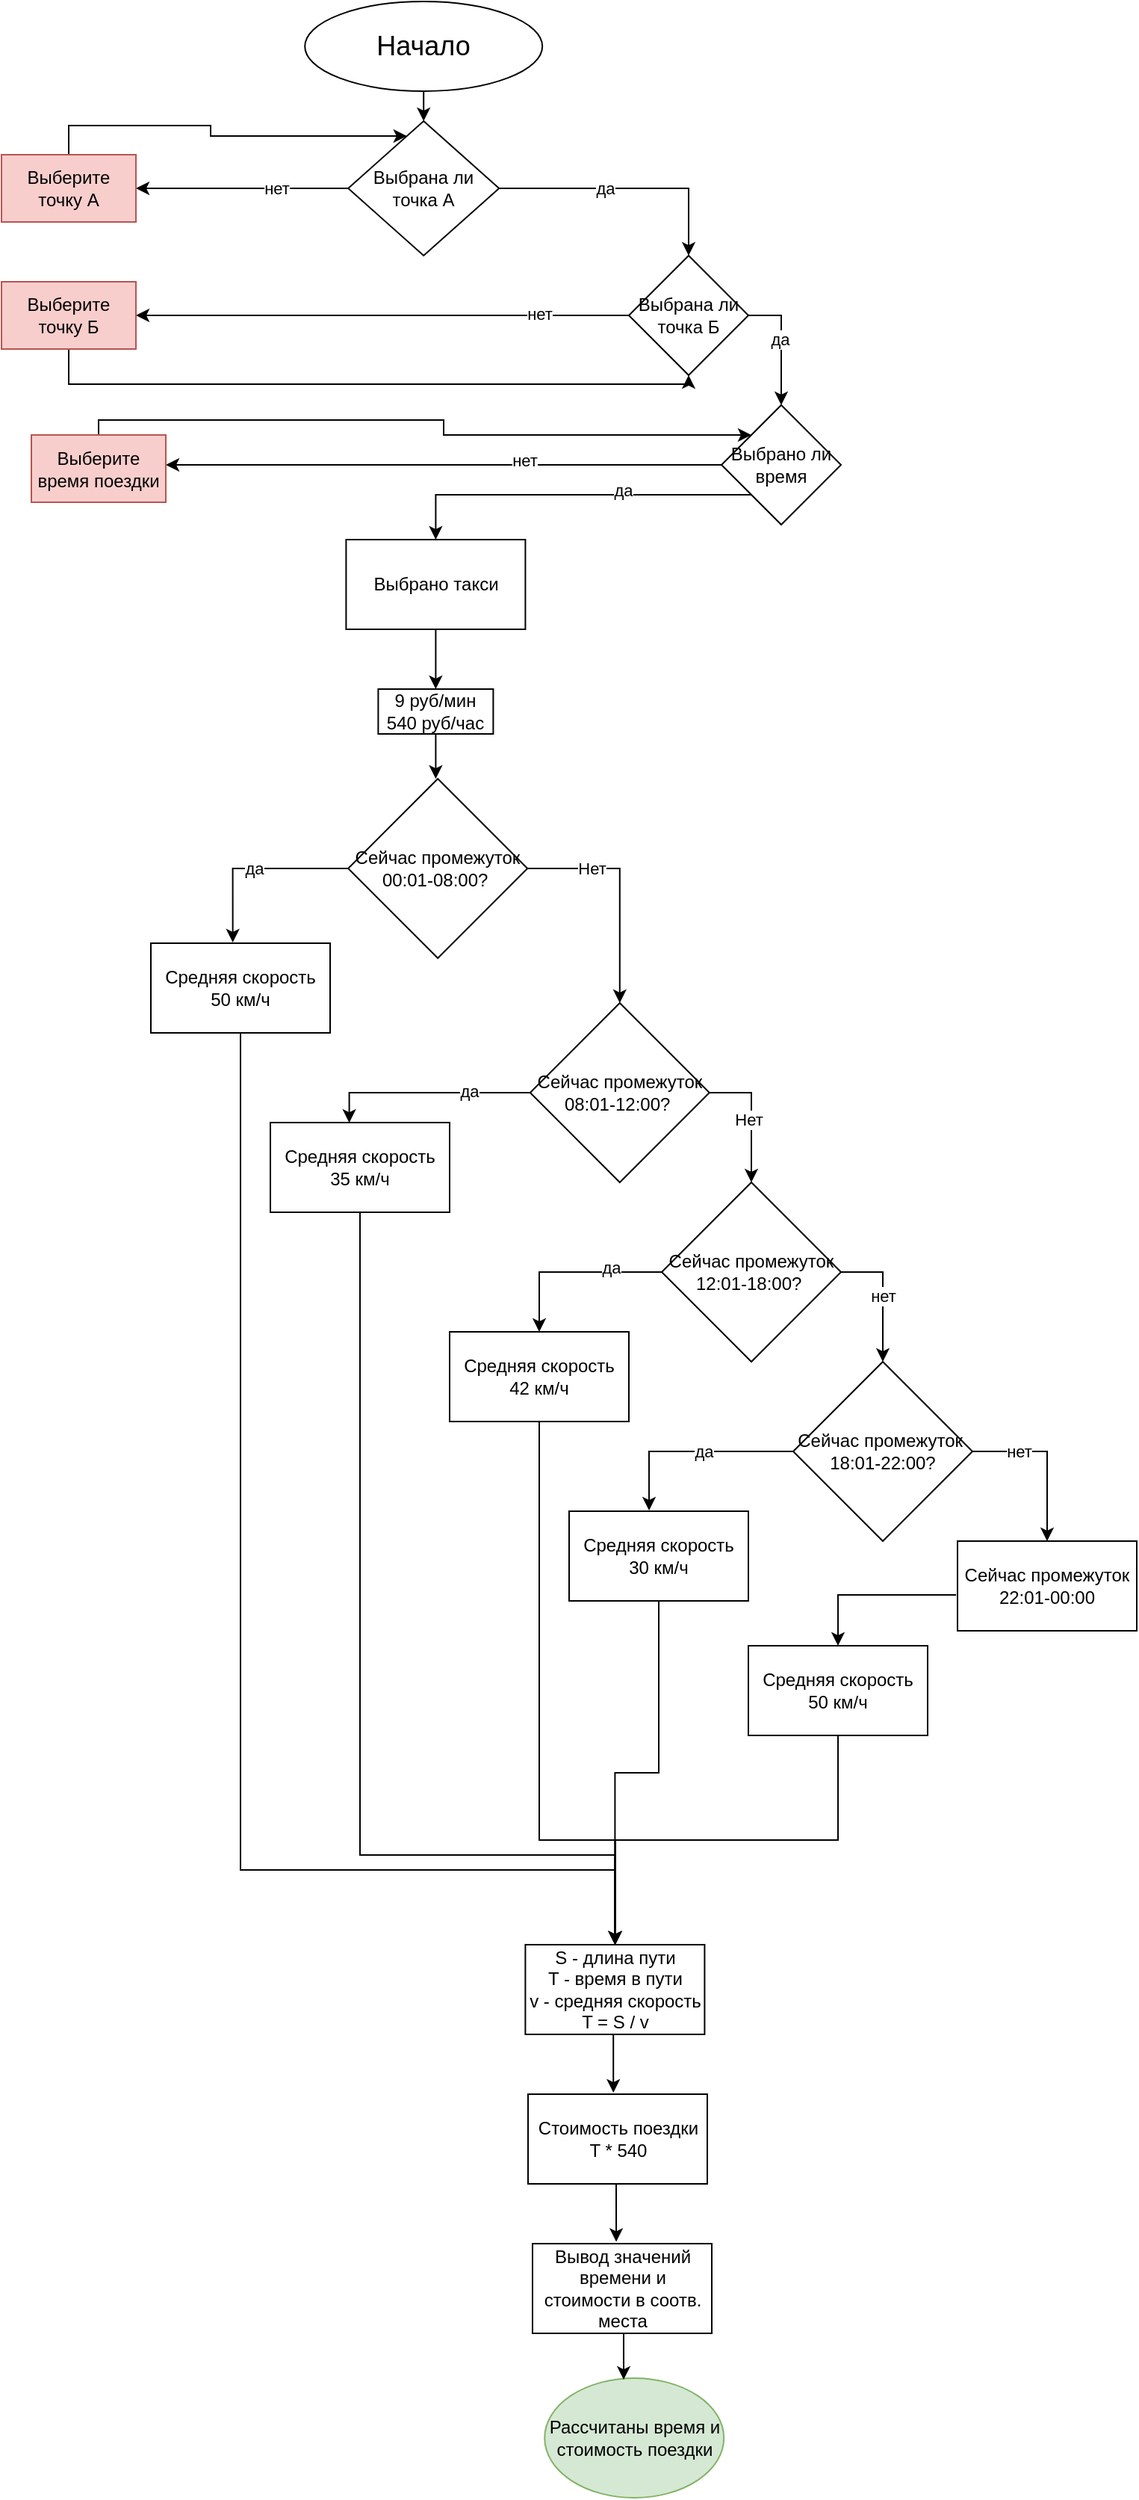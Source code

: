 <mxfile version="13.6.2" type="device"><diagram id="ChzwEVpDIQA1WVXcdSTy" name="Page-1"><mxGraphModel dx="1422" dy="832" grid="1" gridSize="10" guides="1" tooltips="1" connect="1" arrows="1" fold="1" page="1" pageScale="1" pageWidth="827" pageHeight="1169" background="none" math="0" shadow="0"><root><mxCell id="0"/><mxCell id="1" parent="0"/><mxCell id="BLu80fkr8uCNwcngHHHP-33" style="edgeStyle=orthogonalEdgeStyle;rounded=0;orthogonalLoop=1;jettySize=auto;html=1;exitX=0.5;exitY=1;exitDx=0;exitDy=0;entryX=0.5;entryY=0;entryDx=0;entryDy=0;" parent="1" source="BLu80fkr8uCNwcngHHHP-1" target="BLu80fkr8uCNwcngHHHP-32" edge="1"><mxGeometry relative="1" as="geometry"/></mxCell><mxCell id="BLu80fkr8uCNwcngHHHP-1" value="&lt;font style=&quot;font-size: 18px&quot;&gt;Начало&lt;/font&gt;" style="ellipse;whiteSpace=wrap;html=1;" parent="1" vertex="1"><mxGeometry x="323.1" y="20" width="159" height="60" as="geometry"/></mxCell><mxCell id="BLu80fkr8uCNwcngHHHP-24" style="edgeStyle=orthogonalEdgeStyle;rounded=0;orthogonalLoop=1;jettySize=auto;html=1;exitX=0.5;exitY=1;exitDx=0;exitDy=0;" parent="1" source="BLu80fkr8uCNwcngHHHP-2" target="BLu80fkr8uCNwcngHHHP-23" edge="1"><mxGeometry relative="1" as="geometry"/></mxCell><mxCell id="BLu80fkr8uCNwcngHHHP-2" value="Выбрано такси&lt;br&gt;" style="rounded=0;whiteSpace=wrap;html=1;" parent="1" vertex="1"><mxGeometry x="350.7" y="380" width="120" height="60" as="geometry"/></mxCell><mxCell id="BLu80fkr8uCNwcngHHHP-25" style="edgeStyle=orthogonalEdgeStyle;rounded=0;orthogonalLoop=1;jettySize=auto;html=1;exitX=0.5;exitY=1;exitDx=0;exitDy=0;entryX=0.5;entryY=0;entryDx=0;entryDy=0;" parent="1" source="BLu80fkr8uCNwcngHHHP-23" edge="1"><mxGeometry relative="1" as="geometry"><mxPoint x="410.7" y="540" as="targetPoint"/></mxGeometry></mxCell><mxCell id="BLu80fkr8uCNwcngHHHP-23" value="9 руб/мин&lt;br&gt;540 руб/час" style="rounded=0;whiteSpace=wrap;html=1;" parent="1" vertex="1"><mxGeometry x="372.2" y="480" width="77" height="30" as="geometry"/></mxCell><mxCell id="BLu80fkr8uCNwcngHHHP-52" style="edgeStyle=orthogonalEdgeStyle;rounded=0;orthogonalLoop=1;jettySize=auto;html=1;exitX=0.5;exitY=1;exitDx=0;exitDy=0;entryX=0.476;entryY=-0.017;entryDx=0;entryDy=0;entryPerimeter=0;" parent="1" source="BLu80fkr8uCNwcngHHHP-26" target="BLu80fkr8uCNwcngHHHP-51" edge="1"><mxGeometry relative="1" as="geometry"/></mxCell><mxCell id="BLu80fkr8uCNwcngHHHP-26" value="S - длина пути&lt;br&gt;T - время в пути&lt;br&gt;v - средняя скорость&lt;br&gt;T = S / v" style="rounded=0;whiteSpace=wrap;html=1;" parent="1" vertex="1"><mxGeometry x="470.7" y="1320" width="120" height="60" as="geometry"/></mxCell><mxCell id="BLu80fkr8uCNwcngHHHP-35" style="edgeStyle=orthogonalEdgeStyle;rounded=0;orthogonalLoop=1;jettySize=auto;html=1;exitX=0;exitY=0.5;exitDx=0;exitDy=0;" parent="1" source="BLu80fkr8uCNwcngHHHP-32" edge="1"><mxGeometry relative="1" as="geometry"><mxPoint x="210" y="145" as="targetPoint"/></mxGeometry></mxCell><mxCell id="BLu80fkr8uCNwcngHHHP-36" value="нет" style="edgeLabel;html=1;align=center;verticalAlign=middle;resizable=0;points=[];" parent="BLu80fkr8uCNwcngHHHP-35" vertex="1" connectable="0"><mxGeometry x="-0.33" relative="1" as="geometry"><mxPoint as="offset"/></mxGeometry></mxCell><mxCell id="BLu80fkr8uCNwcngHHHP-38" style="edgeStyle=orthogonalEdgeStyle;rounded=0;orthogonalLoop=1;jettySize=auto;html=1;exitX=1;exitY=0.5;exitDx=0;exitDy=0;entryX=0.5;entryY=0;entryDx=0;entryDy=0;" parent="1" source="BLu80fkr8uCNwcngHHHP-32" target="BLu80fkr8uCNwcngHHHP-37" edge="1"><mxGeometry relative="1" as="geometry"/></mxCell><mxCell id="BLu80fkr8uCNwcngHHHP-42" value="да" style="edgeLabel;html=1;align=center;verticalAlign=middle;resizable=0;points=[];" parent="BLu80fkr8uCNwcngHHHP-38" vertex="1" connectable="0"><mxGeometry x="-0.177" relative="1" as="geometry"><mxPoint as="offset"/></mxGeometry></mxCell><mxCell id="BLu80fkr8uCNwcngHHHP-32" value="Выбрана ли точка А" style="rhombus;whiteSpace=wrap;html=1;" parent="1" vertex="1"><mxGeometry x="352.1" y="100" width="101" height="90" as="geometry"/></mxCell><mxCell id="BLu80fkr8uCNwcngHHHP-40" style="edgeStyle=orthogonalEdgeStyle;rounded=0;orthogonalLoop=1;jettySize=auto;html=1;exitX=0;exitY=0.5;exitDx=0;exitDy=0;entryX=1;entryY=0.5;entryDx=0;entryDy=0;" parent="1" source="BLu80fkr8uCNwcngHHHP-37" edge="1"><mxGeometry relative="1" as="geometry"><mxPoint x="210" y="230" as="targetPoint"/></mxGeometry></mxCell><mxCell id="BLu80fkr8uCNwcngHHHP-43" value="нет" style="edgeLabel;html=1;align=center;verticalAlign=middle;resizable=0;points=[];" parent="BLu80fkr8uCNwcngHHHP-40" vertex="1" connectable="0"><mxGeometry x="-0.634" y="-1" relative="1" as="geometry"><mxPoint as="offset"/></mxGeometry></mxCell><mxCell id="BLu80fkr8uCNwcngHHHP-44" style="edgeStyle=orthogonalEdgeStyle;rounded=0;orthogonalLoop=1;jettySize=auto;html=1;exitX=1;exitY=0.5;exitDx=0;exitDy=0;entryX=0.5;entryY=0;entryDx=0;entryDy=0;" parent="1" source="BLu80fkr8uCNwcngHHHP-37" target="BLu80fkr8uCNwcngHHHP-41" edge="1"><mxGeometry relative="1" as="geometry"/></mxCell><mxCell id="Vukp9Iy6jy764KJ2jI-r-1" value="да&lt;br&gt;" style="edgeLabel;html=1;align=center;verticalAlign=middle;resizable=0;points=[];" parent="BLu80fkr8uCNwcngHHHP-44" vertex="1" connectable="0"><mxGeometry x="-0.073" y="-1" relative="1" as="geometry"><mxPoint as="offset"/></mxGeometry></mxCell><mxCell id="BLu80fkr8uCNwcngHHHP-37" value="Выбрана ли точка Б" style="rhombus;whiteSpace=wrap;html=1;fillColor=none;" parent="1" vertex="1"><mxGeometry x="540" y="190" width="80" height="80" as="geometry"/></mxCell><mxCell id="BLu80fkr8uCNwcngHHHP-46" style="edgeStyle=orthogonalEdgeStyle;rounded=0;orthogonalLoop=1;jettySize=auto;html=1;exitX=0;exitY=0.5;exitDx=0;exitDy=0;" parent="1" source="BLu80fkr8uCNwcngHHHP-41" edge="1"><mxGeometry relative="1" as="geometry"><mxPoint x="230" y="330" as="targetPoint"/></mxGeometry></mxCell><mxCell id="BLu80fkr8uCNwcngHHHP-47" value="нет" style="edgeLabel;html=1;align=center;verticalAlign=middle;resizable=0;points=[];" parent="BLu80fkr8uCNwcngHHHP-46" vertex="1" connectable="0"><mxGeometry x="-0.289" y="-3" relative="1" as="geometry"><mxPoint as="offset"/></mxGeometry></mxCell><mxCell id="BLu80fkr8uCNwcngHHHP-49" style="edgeStyle=orthogonalEdgeStyle;rounded=0;orthogonalLoop=1;jettySize=auto;html=1;exitX=0;exitY=1;exitDx=0;exitDy=0;entryX=0.5;entryY=0;entryDx=0;entryDy=0;" parent="1" source="BLu80fkr8uCNwcngHHHP-41" target="BLu80fkr8uCNwcngHHHP-2" edge="1"><mxGeometry relative="1" as="geometry"/></mxCell><mxCell id="BLu80fkr8uCNwcngHHHP-50" value="да" style="edgeLabel;html=1;align=center;verticalAlign=middle;resizable=0;points=[];" parent="BLu80fkr8uCNwcngHHHP-49" vertex="1" connectable="0"><mxGeometry x="-0.289" y="-3" relative="1" as="geometry"><mxPoint as="offset"/></mxGeometry></mxCell><mxCell id="BLu80fkr8uCNwcngHHHP-41" value="Выбрано ли время" style="rhombus;whiteSpace=wrap;html=1;fillColor=none;" parent="1" vertex="1"><mxGeometry x="602" y="290" width="80" height="80" as="geometry"/></mxCell><mxCell id="CEqV6sGIcJELi1cVmxfD-2" style="edgeStyle=orthogonalEdgeStyle;rounded=0;orthogonalLoop=1;jettySize=auto;html=1;exitX=0.5;exitY=1;exitDx=0;exitDy=0;entryX=0.467;entryY=-0.016;entryDx=0;entryDy=0;entryPerimeter=0;" parent="1" source="BLu80fkr8uCNwcngHHHP-51" edge="1"><mxGeometry relative="1" as="geometry"><mxPoint x="531.54" y="1518.72" as="targetPoint"/></mxGeometry></mxCell><mxCell id="BLu80fkr8uCNwcngHHHP-51" value="&lt;div&gt;Стоимость поездки&lt;/div&gt;&lt;div&gt;T * 540&lt;/div&gt;" style="rounded=0;whiteSpace=wrap;html=1;" parent="1" vertex="1"><mxGeometry x="472.5" y="1420" width="120" height="60" as="geometry"/></mxCell><mxCell id="pxvmy0C7_yC1zPlo0IIN-1" value="Рассчитаны время и стоимость поездки" style="ellipse;whiteSpace=wrap;html=1;fillColor=#d5e8d4;strokeColor=#82b366;" parent="1" vertex="1"><mxGeometry x="483.6" y="1610" width="120" height="80" as="geometry"/></mxCell><mxCell id="pxvmy0C7_yC1zPlo0IIN-3" style="edgeStyle=orthogonalEdgeStyle;rounded=0;orthogonalLoop=1;jettySize=auto;html=1;exitX=0.5;exitY=1;exitDx=0;exitDy=0;entryX=0.441;entryY=0.013;entryDx=0;entryDy=0;entryPerimeter=0;" parent="1" source="pxvmy0C7_yC1zPlo0IIN-2" target="pxvmy0C7_yC1zPlo0IIN-1" edge="1"><mxGeometry relative="1" as="geometry"/></mxCell><mxCell id="pxvmy0C7_yC1zPlo0IIN-2" value="Вывод значений времени и стоимости в соотв. места" style="rounded=0;whiteSpace=wrap;html=1;" parent="1" vertex="1"><mxGeometry x="475.5" y="1520" width="120" height="60" as="geometry"/></mxCell><mxCell id="HtGmO6er4ZVbKxw6CgCP-1" style="edgeStyle=orthogonalEdgeStyle;rounded=0;orthogonalLoop=1;jettySize=auto;html=1;exitX=0.5;exitY=0;exitDx=0;exitDy=0;" edge="1" parent="1" source="Vukp9Iy6jy764KJ2jI-r-2" target="BLu80fkr8uCNwcngHHHP-32"><mxGeometry relative="1" as="geometry"><Array as="points"><mxPoint x="165" y="103"/><mxPoint x="260" y="103"/><mxPoint x="260" y="110"/></Array></mxGeometry></mxCell><mxCell id="Vukp9Iy6jy764KJ2jI-r-2" value="&lt;span&gt;Выберите точку А&lt;/span&gt;" style="rounded=0;whiteSpace=wrap;html=1;fillColor=#f8cecc;strokeColor=#b85450;" parent="1" vertex="1"><mxGeometry x="120" y="122.5" width="90" height="45" as="geometry"/></mxCell><mxCell id="HtGmO6er4ZVbKxw6CgCP-2" style="edgeStyle=orthogonalEdgeStyle;rounded=0;orthogonalLoop=1;jettySize=auto;html=1;exitX=0.5;exitY=1;exitDx=0;exitDy=0;" edge="1" parent="1" source="Vukp9Iy6jy764KJ2jI-r-3" target="BLu80fkr8uCNwcngHHHP-37"><mxGeometry relative="1" as="geometry"><mxPoint x="550" y="300" as="targetPoint"/><Array as="points"><mxPoint x="165" y="276"/><mxPoint x="580" y="276"/></Array></mxGeometry></mxCell><mxCell id="Vukp9Iy6jy764KJ2jI-r-3" value="&lt;span&gt;Выберите точку Б&lt;/span&gt;" style="rounded=0;whiteSpace=wrap;html=1;fillColor=#f8cecc;strokeColor=#b85450;" parent="1" vertex="1"><mxGeometry x="120" y="207.5" width="90" height="45" as="geometry"/></mxCell><mxCell id="HtGmO6er4ZVbKxw6CgCP-3" style="edgeStyle=orthogonalEdgeStyle;rounded=0;orthogonalLoop=1;jettySize=auto;html=1;exitX=0.5;exitY=0;exitDx=0;exitDy=0;" edge="1" parent="1" source="Vukp9Iy6jy764KJ2jI-r-4" target="BLu80fkr8uCNwcngHHHP-41"><mxGeometry relative="1" as="geometry"><Array as="points"><mxPoint x="185" y="300"/><mxPoint x="416" y="300"/><mxPoint x="416" y="310"/></Array></mxGeometry></mxCell><mxCell id="Vukp9Iy6jy764KJ2jI-r-4" value="&lt;span&gt;Выберите время поездки&lt;br&gt;&lt;/span&gt;" style="rounded=0;whiteSpace=wrap;html=1;fillColor=#f8cecc;strokeColor=#b85450;" parent="1" vertex="1"><mxGeometry x="140" y="310" width="90" height="45" as="geometry"/></mxCell><mxCell id="Vukp9Iy6jy764KJ2jI-r-10" style="edgeStyle=orthogonalEdgeStyle;rounded=0;orthogonalLoop=1;jettySize=auto;html=1;exitX=1;exitY=0.5;exitDx=0;exitDy=0;entryX=0.5;entryY=0;entryDx=0;entryDy=0;" parent="1" source="Vukp9Iy6jy764KJ2jI-r-5" target="Vukp9Iy6jy764KJ2jI-r-6" edge="1"><mxGeometry relative="1" as="geometry"/></mxCell><mxCell id="Vukp9Iy6jy764KJ2jI-r-11" value="Нет" style="edgeLabel;html=1;align=center;verticalAlign=middle;resizable=0;points=[];" parent="Vukp9Iy6jy764KJ2jI-r-10" vertex="1" connectable="0"><mxGeometry x="-0.437" y="-3" relative="1" as="geometry"><mxPoint y="-3" as="offset"/></mxGeometry></mxCell><mxCell id="Vukp9Iy6jy764KJ2jI-r-22" value="да" style="edgeStyle=orthogonalEdgeStyle;rounded=0;orthogonalLoop=1;jettySize=auto;html=1;exitX=0;exitY=0.5;exitDx=0;exitDy=0;entryX=0.457;entryY=-0.009;entryDx=0;entryDy=0;entryPerimeter=0;" parent="1" source="Vukp9Iy6jy764KJ2jI-r-5" target="Vukp9Iy6jy764KJ2jI-r-16" edge="1"><mxGeometry relative="1" as="geometry"/></mxCell><mxCell id="Vukp9Iy6jy764KJ2jI-r-5" value="Сейчас промежуток&lt;br&gt;00:01-08:00?&amp;nbsp;" style="rhombus;whiteSpace=wrap;html=1;" parent="1" vertex="1"><mxGeometry x="352.1" y="540" width="120" height="120" as="geometry"/></mxCell><mxCell id="Vukp9Iy6jy764KJ2jI-r-12" style="edgeStyle=orthogonalEdgeStyle;rounded=0;orthogonalLoop=1;jettySize=auto;html=1;exitX=1;exitY=0.5;exitDx=0;exitDy=0;entryX=0.5;entryY=0;entryDx=0;entryDy=0;" parent="1" source="Vukp9Iy6jy764KJ2jI-r-6" target="Vukp9Iy6jy764KJ2jI-r-7" edge="1"><mxGeometry relative="1" as="geometry"/></mxCell><mxCell id="Vukp9Iy6jy764KJ2jI-r-13" value="Нет&lt;br&gt;" style="edgeLabel;html=1;align=center;verticalAlign=middle;resizable=0;points=[];" parent="Vukp9Iy6jy764KJ2jI-r-12" vertex="1" connectable="0"><mxGeometry x="0.038" y="-2" relative="1" as="geometry"><mxPoint as="offset"/></mxGeometry></mxCell><mxCell id="Vukp9Iy6jy764KJ2jI-r-23" style="edgeStyle=orthogonalEdgeStyle;rounded=0;orthogonalLoop=1;jettySize=auto;html=1;exitX=0;exitY=0.5;exitDx=0;exitDy=0;entryX=0.44;entryY=0.002;entryDx=0;entryDy=0;entryPerimeter=0;" parent="1" source="Vukp9Iy6jy764KJ2jI-r-6" target="Vukp9Iy6jy764KJ2jI-r-18" edge="1"><mxGeometry relative="1" as="geometry"/></mxCell><mxCell id="Vukp9Iy6jy764KJ2jI-r-29" value="да" style="edgeLabel;html=1;align=center;verticalAlign=middle;resizable=0;points=[];" parent="Vukp9Iy6jy764KJ2jI-r-23" vertex="1" connectable="0"><mxGeometry x="-0.418" y="-1" relative="1" as="geometry"><mxPoint as="offset"/></mxGeometry></mxCell><mxCell id="Vukp9Iy6jy764KJ2jI-r-6" value="Сейчас промежуток&lt;br&gt;08:01-12:00?&amp;nbsp;" style="rhombus;whiteSpace=wrap;html=1;" parent="1" vertex="1"><mxGeometry x="473.9" y="690" width="120" height="120" as="geometry"/></mxCell><mxCell id="Vukp9Iy6jy764KJ2jI-r-14" value="нет" style="edgeStyle=orthogonalEdgeStyle;rounded=0;orthogonalLoop=1;jettySize=auto;html=1;exitX=1;exitY=0.5;exitDx=0;exitDy=0;" parent="1" source="Vukp9Iy6jy764KJ2jI-r-7" target="Vukp9Iy6jy764KJ2jI-r-8" edge="1"><mxGeometry relative="1" as="geometry"/></mxCell><mxCell id="Vukp9Iy6jy764KJ2jI-r-24" style="edgeStyle=orthogonalEdgeStyle;rounded=0;orthogonalLoop=1;jettySize=auto;html=1;exitX=0;exitY=0.5;exitDx=0;exitDy=0;entryX=0.5;entryY=0;entryDx=0;entryDy=0;" parent="1" source="Vukp9Iy6jy764KJ2jI-r-7" target="Vukp9Iy6jy764KJ2jI-r-19" edge="1"><mxGeometry relative="1" as="geometry"/></mxCell><mxCell id="Vukp9Iy6jy764KJ2jI-r-28" value="да" style="edgeLabel;html=1;align=center;verticalAlign=middle;resizable=0;points=[];" parent="Vukp9Iy6jy764KJ2jI-r-24" vertex="1" connectable="0"><mxGeometry x="-0.431" y="-3" relative="1" as="geometry"><mxPoint as="offset"/></mxGeometry></mxCell><mxCell id="Vukp9Iy6jy764KJ2jI-r-7" value="Сейчас промежуток 12:01-18:00?&amp;nbsp;" style="rhombus;whiteSpace=wrap;html=1;" parent="1" vertex="1"><mxGeometry x="562" y="810" width="120" height="120" as="geometry"/></mxCell><mxCell id="Vukp9Iy6jy764KJ2jI-r-15" style="edgeStyle=orthogonalEdgeStyle;rounded=0;orthogonalLoop=1;jettySize=auto;html=1;exitX=1;exitY=0.5;exitDx=0;exitDy=0;entryX=0.5;entryY=0;entryDx=0;entryDy=0;" parent="1" source="Vukp9Iy6jy764KJ2jI-r-8" target="Vukp9Iy6jy764KJ2jI-r-30" edge="1"><mxGeometry relative="1" as="geometry"><mxPoint x="800.034" y="1040.034" as="targetPoint"/><Array as="points"><mxPoint x="820" y="990"/></Array></mxGeometry></mxCell><mxCell id="Vukp9Iy6jy764KJ2jI-r-31" value="нет" style="edgeLabel;html=1;align=center;verticalAlign=middle;resizable=0;points=[];" parent="Vukp9Iy6jy764KJ2jI-r-15" vertex="1" connectable="0"><mxGeometry x="-0.686" y="-2" relative="1" as="geometry"><mxPoint x="12.76" y="-2" as="offset"/></mxGeometry></mxCell><mxCell id="Vukp9Iy6jy764KJ2jI-r-25" style="edgeStyle=orthogonalEdgeStyle;rounded=0;orthogonalLoop=1;jettySize=auto;html=1;exitX=0;exitY=0.5;exitDx=0;exitDy=0;entryX=0.446;entryY=-0.009;entryDx=0;entryDy=0;entryPerimeter=0;" parent="1" source="Vukp9Iy6jy764KJ2jI-r-8" target="Vukp9Iy6jy764KJ2jI-r-20" edge="1"><mxGeometry relative="1" as="geometry"/></mxCell><mxCell id="Vukp9Iy6jy764KJ2jI-r-27" value="да" style="edgeLabel;html=1;align=center;verticalAlign=middle;resizable=0;points=[];" parent="Vukp9Iy6jy764KJ2jI-r-25" vertex="1" connectable="0"><mxGeometry x="-0.108" relative="1" as="geometry"><mxPoint as="offset"/></mxGeometry></mxCell><mxCell id="Vukp9Iy6jy764KJ2jI-r-8" value="Сейчас промежуток&amp;nbsp;&lt;br&gt;18:01-22:00?" style="rhombus;whiteSpace=wrap;html=1;" parent="1" vertex="1"><mxGeometry x="650" y="930" width="120" height="120" as="geometry"/></mxCell><mxCell id="Vukp9Iy6jy764KJ2jI-r-26" style="edgeStyle=orthogonalEdgeStyle;rounded=0;orthogonalLoop=1;jettySize=auto;html=1;exitX=-0.008;exitY=0.6;exitDx=0;exitDy=0;entryX=0.5;entryY=0;entryDx=0;entryDy=0;exitPerimeter=0;" parent="1" source="Vukp9Iy6jy764KJ2jI-r-30" target="Vukp9Iy6jy764KJ2jI-r-21" edge="1"><mxGeometry relative="1" as="geometry"><mxPoint x="740" y="1100.0" as="sourcePoint"/></mxGeometry></mxCell><mxCell id="Vukp9Iy6jy764KJ2jI-r-32" style="edgeStyle=orthogonalEdgeStyle;rounded=0;orthogonalLoop=1;jettySize=auto;html=1;exitX=0.5;exitY=1;exitDx=0;exitDy=0;entryX=0.5;entryY=0;entryDx=0;entryDy=0;" parent="1" source="Vukp9Iy6jy764KJ2jI-r-16" target="BLu80fkr8uCNwcngHHHP-26" edge="1"><mxGeometry relative="1" as="geometry"><Array as="points"><mxPoint x="280" y="1270"/><mxPoint x="531" y="1270"/></Array></mxGeometry></mxCell><mxCell id="Vukp9Iy6jy764KJ2jI-r-16" value="Средняя скорость&lt;br&gt;50 км/ч&lt;br&gt;" style="rounded=0;whiteSpace=wrap;html=1;" parent="1" vertex="1"><mxGeometry x="220" y="650" width="120" height="60" as="geometry"/></mxCell><mxCell id="Vukp9Iy6jy764KJ2jI-r-33" style="edgeStyle=orthogonalEdgeStyle;rounded=0;orthogonalLoop=1;jettySize=auto;html=1;exitX=0.5;exitY=1;exitDx=0;exitDy=0;entryX=0.5;entryY=0;entryDx=0;entryDy=0;" parent="1" source="Vukp9Iy6jy764KJ2jI-r-18" target="BLu80fkr8uCNwcngHHHP-26" edge="1"><mxGeometry relative="1" as="geometry"><Array as="points"><mxPoint x="360" y="1260"/><mxPoint x="531" y="1260"/></Array></mxGeometry></mxCell><mxCell id="Vukp9Iy6jy764KJ2jI-r-18" value="Средняя скорость&lt;br&gt;35 км/ч" style="rounded=0;whiteSpace=wrap;html=1;" parent="1" vertex="1"><mxGeometry x="300" y="770" width="120" height="60" as="geometry"/></mxCell><mxCell id="Vukp9Iy6jy764KJ2jI-r-34" style="edgeStyle=orthogonalEdgeStyle;rounded=0;orthogonalLoop=1;jettySize=auto;html=1;exitX=0.5;exitY=1;exitDx=0;exitDy=0;" parent="1" source="Vukp9Iy6jy764KJ2jI-r-19" target="BLu80fkr8uCNwcngHHHP-26" edge="1"><mxGeometry relative="1" as="geometry"><Array as="points"><mxPoint x="480" y="1250"/><mxPoint x="531" y="1250"/></Array></mxGeometry></mxCell><mxCell id="Vukp9Iy6jy764KJ2jI-r-19" value="Средняя скорость&lt;br&gt;42 км/ч" style="rounded=0;whiteSpace=wrap;html=1;" parent="1" vertex="1"><mxGeometry x="420" y="910" width="120" height="60" as="geometry"/></mxCell><mxCell id="Vukp9Iy6jy764KJ2jI-r-35" style="edgeStyle=orthogonalEdgeStyle;rounded=0;orthogonalLoop=1;jettySize=auto;html=1;exitX=0.5;exitY=1;exitDx=0;exitDy=0;" parent="1" source="Vukp9Iy6jy764KJ2jI-r-20" target="BLu80fkr8uCNwcngHHHP-26" edge="1"><mxGeometry relative="1" as="geometry"><mxPoint x="530" y="1410" as="targetPoint"/></mxGeometry></mxCell><mxCell id="Vukp9Iy6jy764KJ2jI-r-20" value="Средняя скорость&lt;br&gt;30 км/ч" style="rounded=0;whiteSpace=wrap;html=1;" parent="1" vertex="1"><mxGeometry x="500" y="1030" width="120" height="60" as="geometry"/></mxCell><mxCell id="Vukp9Iy6jy764KJ2jI-r-36" style="edgeStyle=orthogonalEdgeStyle;rounded=0;orthogonalLoop=1;jettySize=auto;html=1;exitX=0.5;exitY=1;exitDx=0;exitDy=0;entryX=0.5;entryY=0;entryDx=0;entryDy=0;" parent="1" source="Vukp9Iy6jy764KJ2jI-r-21" target="BLu80fkr8uCNwcngHHHP-26" edge="1"><mxGeometry relative="1" as="geometry"/></mxCell><mxCell id="Vukp9Iy6jy764KJ2jI-r-21" value="Средняя скорость&lt;br&gt;50 км/ч&lt;br&gt;" style="rounded=0;whiteSpace=wrap;html=1;" parent="1" vertex="1"><mxGeometry x="620" y="1120" width="120" height="60" as="geometry"/></mxCell><mxCell id="Vukp9Iy6jy764KJ2jI-r-30" value="&lt;span&gt;Сейчас промежуток&lt;/span&gt;&lt;br&gt;&lt;span&gt;22:01-00:00&lt;/span&gt;" style="rounded=0;whiteSpace=wrap;html=1;" parent="1" vertex="1"><mxGeometry x="760" y="1050" width="120" height="60" as="geometry"/></mxCell></root></mxGraphModel></diagram></mxfile>